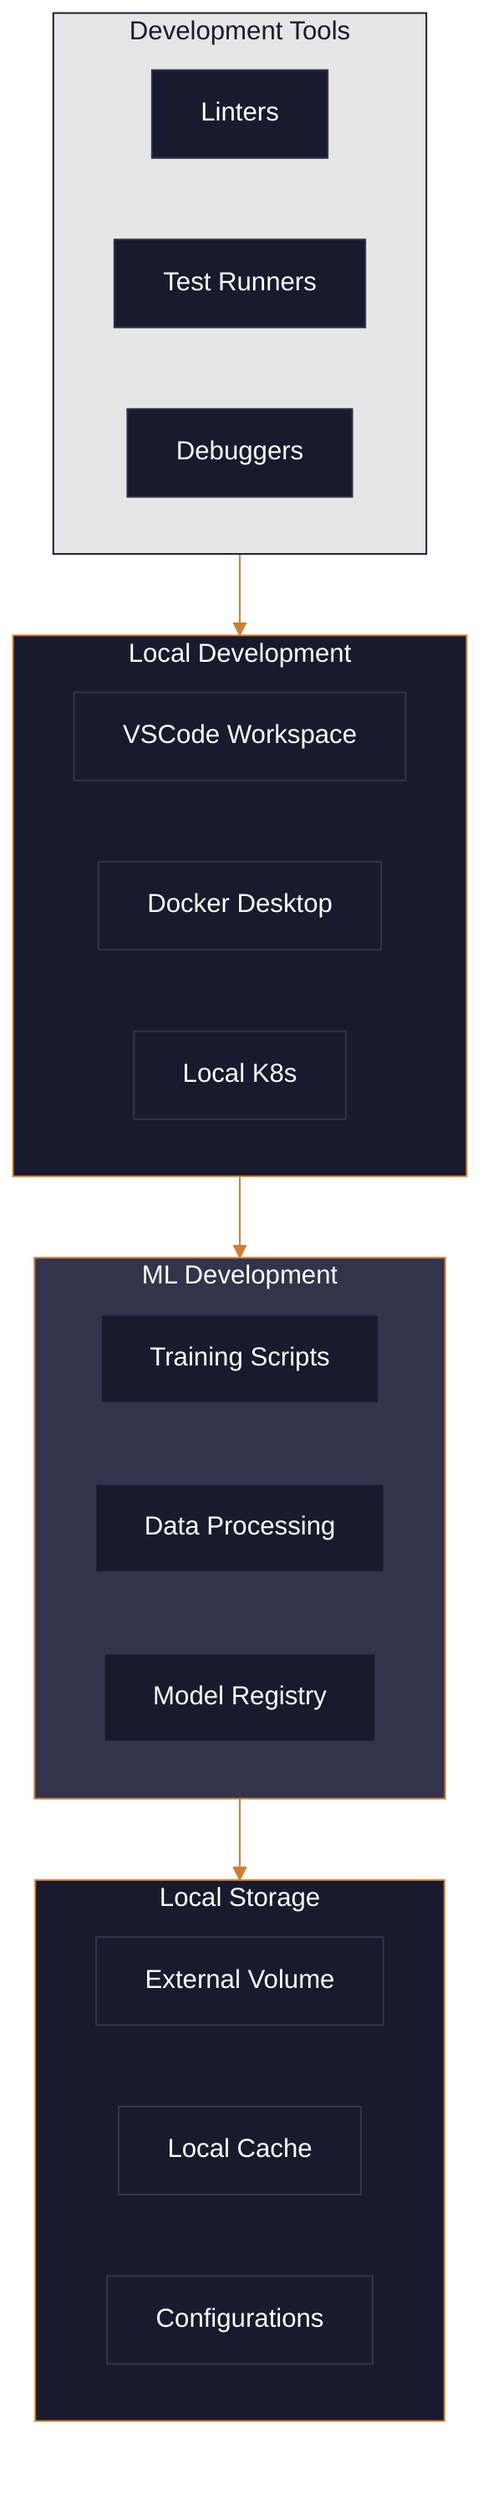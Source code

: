 %%{init: {
  'theme': 'base',
  'themeVariables': {
    'primaryColor': '#1A1A2E',
    'primaryTextColor': '#FFFFFF',
    'primaryBorderColor': '#33334C',
    'lineColor': '#CD7F32',
    'secondaryColor': '#E6E6E6',
    'tertiaryColor': '#CD7F32'
  }
}}%%

graph TB
    subgraph Local["Local Development"]
        VSCode[VSCode Workspace]
        Docker[Docker Desktop]
        K8s[Local K8s]
    end

    subgraph ML["ML Development"]
        Train[Training Scripts]
        Data[Data Processing]
        Models[Model Registry]
    end

    subgraph Storage["Local Storage"]
        Volume[External Volume]
        Cache[Local Cache]
        Config[Configurations]
    end

    subgraph Tools["Development Tools"]
        Lint[Linters]
        Test[Test Runners]
        Debug[Debuggers]
    end

    Local --> ML
    ML --> Storage
    Tools --> Local

    style Local fill:#1A1A2E,stroke:#CD7F32,color:#FFFFFF
    style ML fill:#33334C,stroke:#CD7F32,color:#FFFFFF
    style Storage fill:#1A1A2E,stroke:#CD7F32,color:#FFFFFF
    style Tools fill:#E6E6E6,stroke:#1A1A2E,color:#1A1A2E